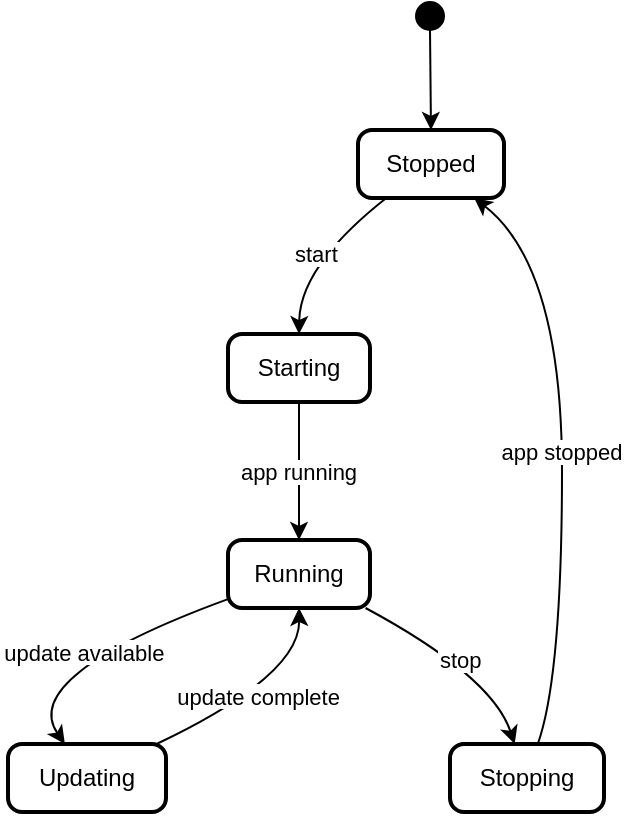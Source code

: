 <mxfile version="24.6.4" type="github">
  <diagram name="Page-1" id="JvYj5ynbp1cTfOnm7b1a">
    <mxGraphModel>
      <root>
        <mxCell id="0" />
        <mxCell id="1" parent="0" />
        <mxCell id="2" value="" style="ellipse;fillColor=strokeColor;" vertex="1" parent="1">
          <mxGeometry x="267" y="8" width="14" height="14" as="geometry" />
        </mxCell>
        <mxCell id="3" value="Stopped" style="rounded=1;absoluteArcSize=1;arcSize=14;whiteSpace=wrap;strokeWidth=2;" vertex="1" parent="1">
          <mxGeometry x="238" y="72" width="73" height="34" as="geometry" />
        </mxCell>
        <mxCell id="4" value="Starting" style="rounded=1;absoluteArcSize=1;arcSize=14;whiteSpace=wrap;strokeWidth=2;" vertex="1" parent="1">
          <mxGeometry x="173" y="174" width="71" height="34" as="geometry" />
        </mxCell>
        <mxCell id="5" value="Running" style="rounded=1;absoluteArcSize=1;arcSize=14;whiteSpace=wrap;strokeWidth=2;" vertex="1" parent="1">
          <mxGeometry x="173" y="277" width="71" height="34" as="geometry" />
        </mxCell>
        <mxCell id="6" value="Updating" style="rounded=1;absoluteArcSize=1;arcSize=14;whiteSpace=wrap;strokeWidth=2;" vertex="1" parent="1">
          <mxGeometry x="63" y="379" width="79" height="34" as="geometry" />
        </mxCell>
        <mxCell id="7" value="Stopping" style="rounded=1;absoluteArcSize=1;arcSize=14;whiteSpace=wrap;strokeWidth=2;" vertex="1" parent="1">
          <mxGeometry x="284" y="379" width="77" height="34" as="geometry" />
        </mxCell>
        <mxCell id="8" value="" style="curved=1;startArrow=none;;exitX=0.52;exitY=1;entryX=0.5;entryY=0;" edge="1" parent="1" source="2" target="3">
          <mxGeometry relative="1" as="geometry">
            <Array as="points" />
          </mxGeometry>
        </mxCell>
        <mxCell id="9" value="start" style="curved=1;startArrow=none;;exitX=0.2;exitY=0.99;entryX=0.5;entryY=0.01;" edge="1" parent="1" source="3" target="4">
          <mxGeometry relative="1" as="geometry">
            <Array as="points">
              <mxPoint x="209" y="140" />
            </Array>
          </mxGeometry>
        </mxCell>
        <mxCell id="10" value="app running" style="curved=1;startArrow=none;;exitX=0.5;exitY=1;entryX=0.5;entryY=-0.01;" edge="1" parent="1" source="4" target="5">
          <mxGeometry relative="1" as="geometry">
            <Array as="points" />
          </mxGeometry>
        </mxCell>
        <mxCell id="11" value="update available" style="curved=1;startArrow=none;;exitX=0;exitY=0.87;entryX=0.36;entryY=0;" edge="1" parent="1" source="5" target="6">
          <mxGeometry relative="1" as="geometry">
            <Array as="points">
              <mxPoint x="68" y="345" />
            </Array>
          </mxGeometry>
        </mxCell>
        <mxCell id="12" value="update complete" style="curved=1;startArrow=none;;exitX=0.94;exitY=0;entryX=0.5;entryY=0.98;" edge="1" parent="1" source="6" target="5">
          <mxGeometry relative="1" as="geometry">
            <Array as="points">
              <mxPoint x="209" y="345" />
            </Array>
          </mxGeometry>
        </mxCell>
        <mxCell id="13" value="stop" style="curved=1;startArrow=none;;exitX=0.95;exitY=0.98;entryX=0.42;entryY=0;" edge="1" parent="1" source="5" target="7">
          <mxGeometry relative="1" as="geometry">
            <Array as="points">
              <mxPoint x="305" y="345" />
            </Array>
          </mxGeometry>
        </mxCell>
        <mxCell id="14" value="app stopped" style="curved=1;startArrow=none;;exitX=0.57;exitY=0;entryX=0.79;entryY=0.99;" edge="1" parent="1" source="7" target="3">
          <mxGeometry relative="1" as="geometry">
            <Array as="points">
              <mxPoint x="340" y="345" />
              <mxPoint x="340" y="140" />
            </Array>
          </mxGeometry>
        </mxCell>
      </root>
    </mxGraphModel>
  </diagram>
</mxfile>
